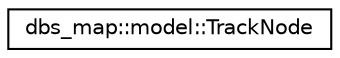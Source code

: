 digraph "Graphical Class Hierarchy"
{
 // LATEX_PDF_SIZE
  edge [fontname="Helvetica",fontsize="10",labelfontname="Helvetica",labelfontsize="10"];
  node [fontname="Helvetica",fontsize="10",shape=record];
  rankdir="LR";
  Node0 [label="dbs_map::model::TrackNode",height=0.2,width=0.4,color="black", fillcolor="white", style="filled",URL="$structdbs__map_1_1model_1_1TrackNode.html",tooltip="Data structure representing a node in a railway track graph."];
}
